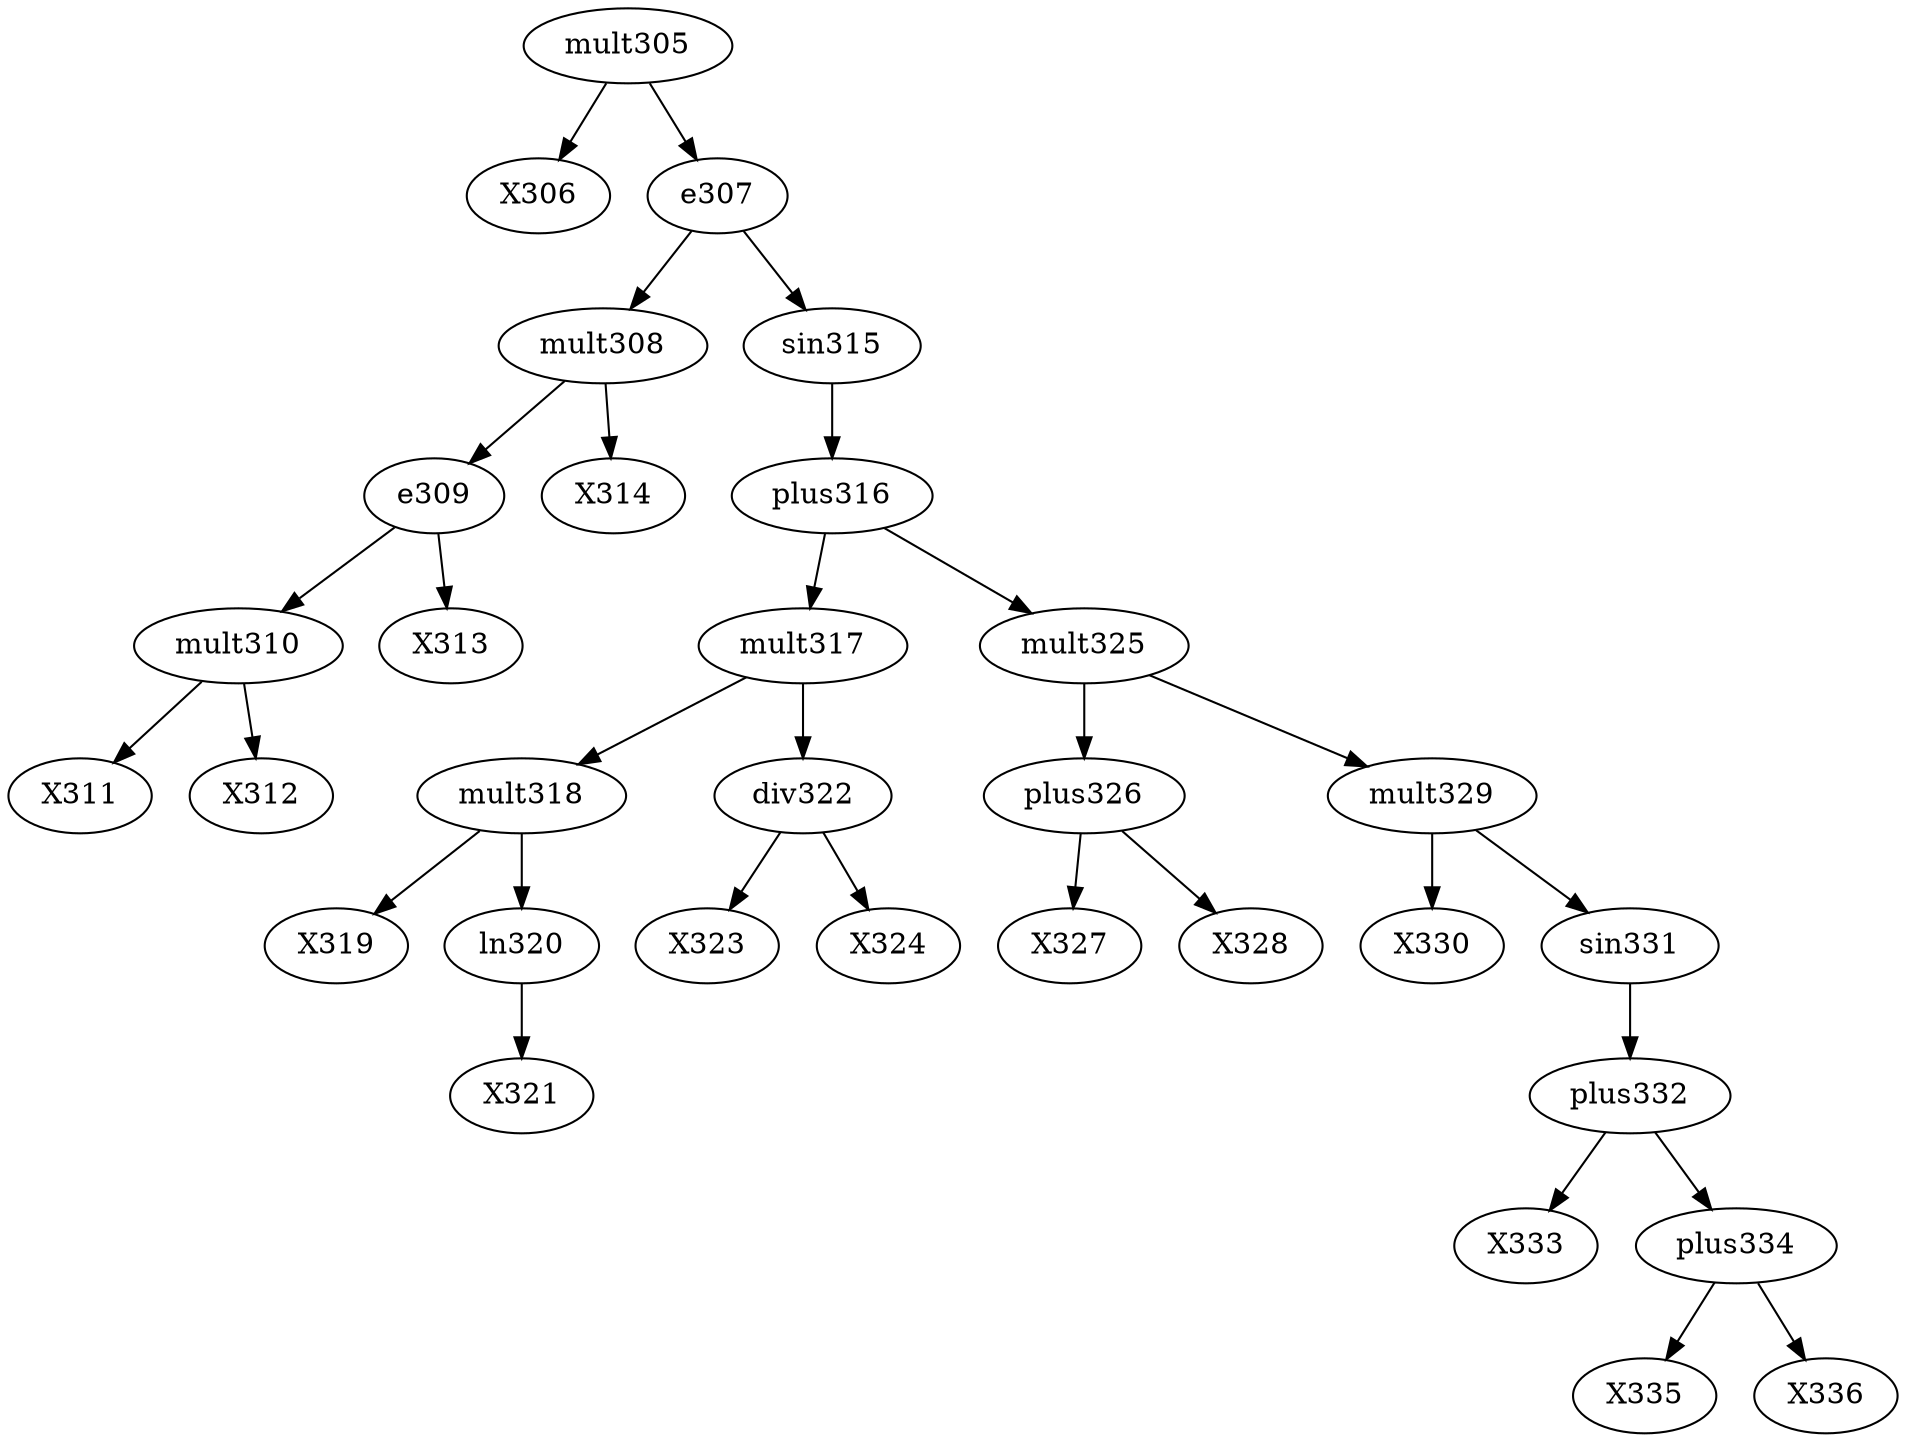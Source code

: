digraph T {
	mult305 -> X306
	mult310 -> X311
	mult310 -> X312
	e309 -> mult310
	e309 -> X313
	mult308 -> e309
	mult308 -> X314
	e307 -> mult308
	mult318 -> X319
	ln320 -> X321
	mult318 -> ln320
	mult317 -> mult318
	div322 -> X323
	div322 -> X324
	mult317 -> div322
	plus316 -> mult317
	plus326 -> X327
	plus326 -> X328
	mult325 -> plus326
	mult329 -> X330
	plus332 -> X333
	plus334 -> X335
	plus334 -> X336
	plus332 -> plus334
	sin331 -> plus332
	mult329 -> sin331
	mult325 -> mult329
	plus316 -> mult325
	sin315 -> plus316
	e307 -> sin315
	mult305 -> e307
}

